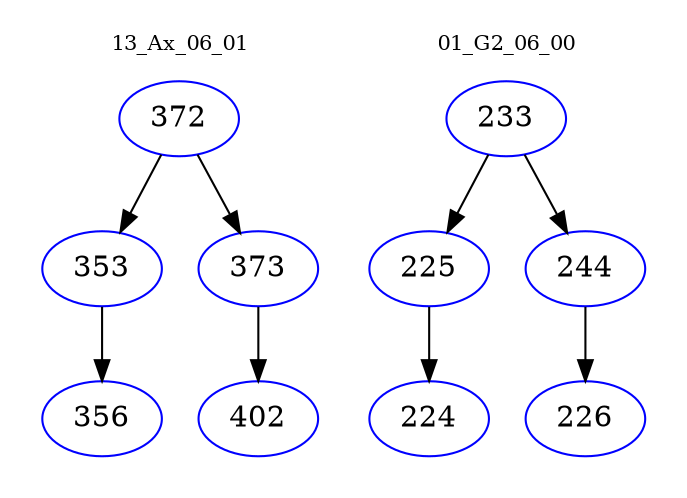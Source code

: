 digraph{
subgraph cluster_0 {
color = white
label = "13_Ax_06_01";
fontsize=10;
T0_372 [label="372", color="blue"]
T0_372 -> T0_353 [color="black"]
T0_353 [label="353", color="blue"]
T0_353 -> T0_356 [color="black"]
T0_356 [label="356", color="blue"]
T0_372 -> T0_373 [color="black"]
T0_373 [label="373", color="blue"]
T0_373 -> T0_402 [color="black"]
T0_402 [label="402", color="blue"]
}
subgraph cluster_1 {
color = white
label = "01_G2_06_00";
fontsize=10;
T1_233 [label="233", color="blue"]
T1_233 -> T1_225 [color="black"]
T1_225 [label="225", color="blue"]
T1_225 -> T1_224 [color="black"]
T1_224 [label="224", color="blue"]
T1_233 -> T1_244 [color="black"]
T1_244 [label="244", color="blue"]
T1_244 -> T1_226 [color="black"]
T1_226 [label="226", color="blue"]
}
}
